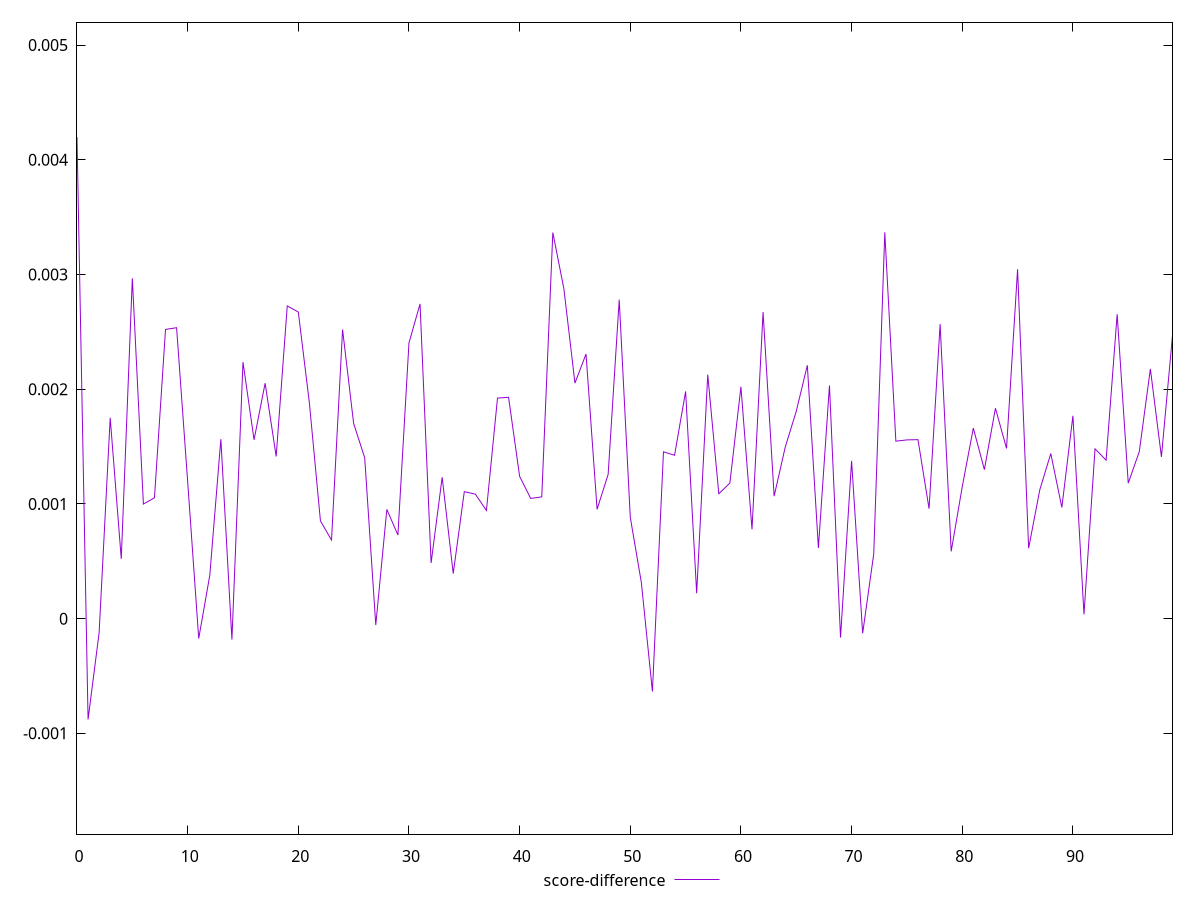 reset

$scoreDifference <<EOF
0 0.004198786239109298
1 -0.0008787010132442763
2 -0.00012184611473387008
3 0.001750550735900136
4 0.0005216051091688767
5 0.0029668147952616186
6 0.000998994601037806
7 0.0010534681236247234
8 0.002521396555931754
9 0.0025361759400075456
10 0.0011954604538082503
11 -0.00017313873572444294
12 0.00037770903971034997
13 0.0015642573079678312
14 -0.00018242638942256306
15 0.0022365106610098273
16 0.001559026735320268
17 0.0020522997301155588
18 0.0014138959667202577
19 0.0027261636392312827
20 0.002672661859018266
21 0.0018808205642252274
22 0.0008516256712927106
23 0.0006851336769956307
24 0.0025197550079903985
25 0.0017009879542785322
26 0.0014019569630562279
27 -0.000055773717553608826
28 0.0009522806538837525
29 0.0007289360541955503
30 0.002403514816984087
31 0.0027435651738152433
32 0.00048521498019871157
33 0.0012324709569244696
34 0.00039295766296576495
35 0.0011070731379132503
36 0.0010851026796173668
37 0.0009429008326108379
38 0.0019225618744360684
39 0.0019300149017860146
40 0.001240190256610818
41 0.0010481157776494054
42 0.0010616269306120696
43 0.0033655727293820936
44 0.002875197222113046
45 0.0020533708299479425
46 0.002306843650372148
47 0.0009530413816265515
48 0.001257956133617677
49 0.0027803456112434066
50 0.0008831810672405016
51 0.00031537356364208513
52 -0.0006345293294311993
53 0.0014541776253215177
54 0.0014240237417064705
55 0.0019806587213548887
56 0.00022130144295395837
57 0.0021266006612559174
58 0.0010884221998839205
59 0.0011818560900458408
60 0.0020209938855801912
61 0.0007786193837018285
62 0.002672386404783955
63 0.0010677482953351802
64 0.0014940187928893511
65 0.0018081714046593866
66 0.002208441176919651
67 0.0006162601500396825
68 0.002033296669824436
69 -0.00016479932480595316
70 0.0013752497915311412
71 -0.00012805717327113442
72 0.0005635310423683926
73 0.003367275548953108
74 0.0015470015260137249
75 0.0015582422655096018
76 0.0015603342523011765
77 0.0009583673229488499
78 0.0025674090926741666
79 0.0005863949462036055
80 0.0011498077401720375
81 0.0016607400745327627
82 0.0012992139899936639
83 0.0018341263856684886
84 0.0014838557218525006
85 0.003045913999622174
86 0.0006138245637452577
87 0.0011203696660794238
88 0.0014393549736293476
89 0.0009692774474612253
90 0.0017682428163379171
91 0.00003754232588737416
92 0.0014802086881877674
93 0.0013814696326047704
94 0.002654213866593924
95 0.0011810863142194261
96 0.0014565190432358488
97 0.0021769065246350916
98 0.0014102616033242477
99 0.0024686541686339547
EOF

set key outside below
set xrange [0:99]
set yrange [-0.0018787010132442763:0.005198786239109298]
set trange [-0.0018787010132442763:0.005198786239109298]
set terminal svg size 640, 500 enhanced background rgb 'white'
set output "report_00008_2021-01-22T20:58:29.167/bootup-time/samples/pages/score-difference/values.svg"

plot $scoreDifference title "score-difference" with line

reset
